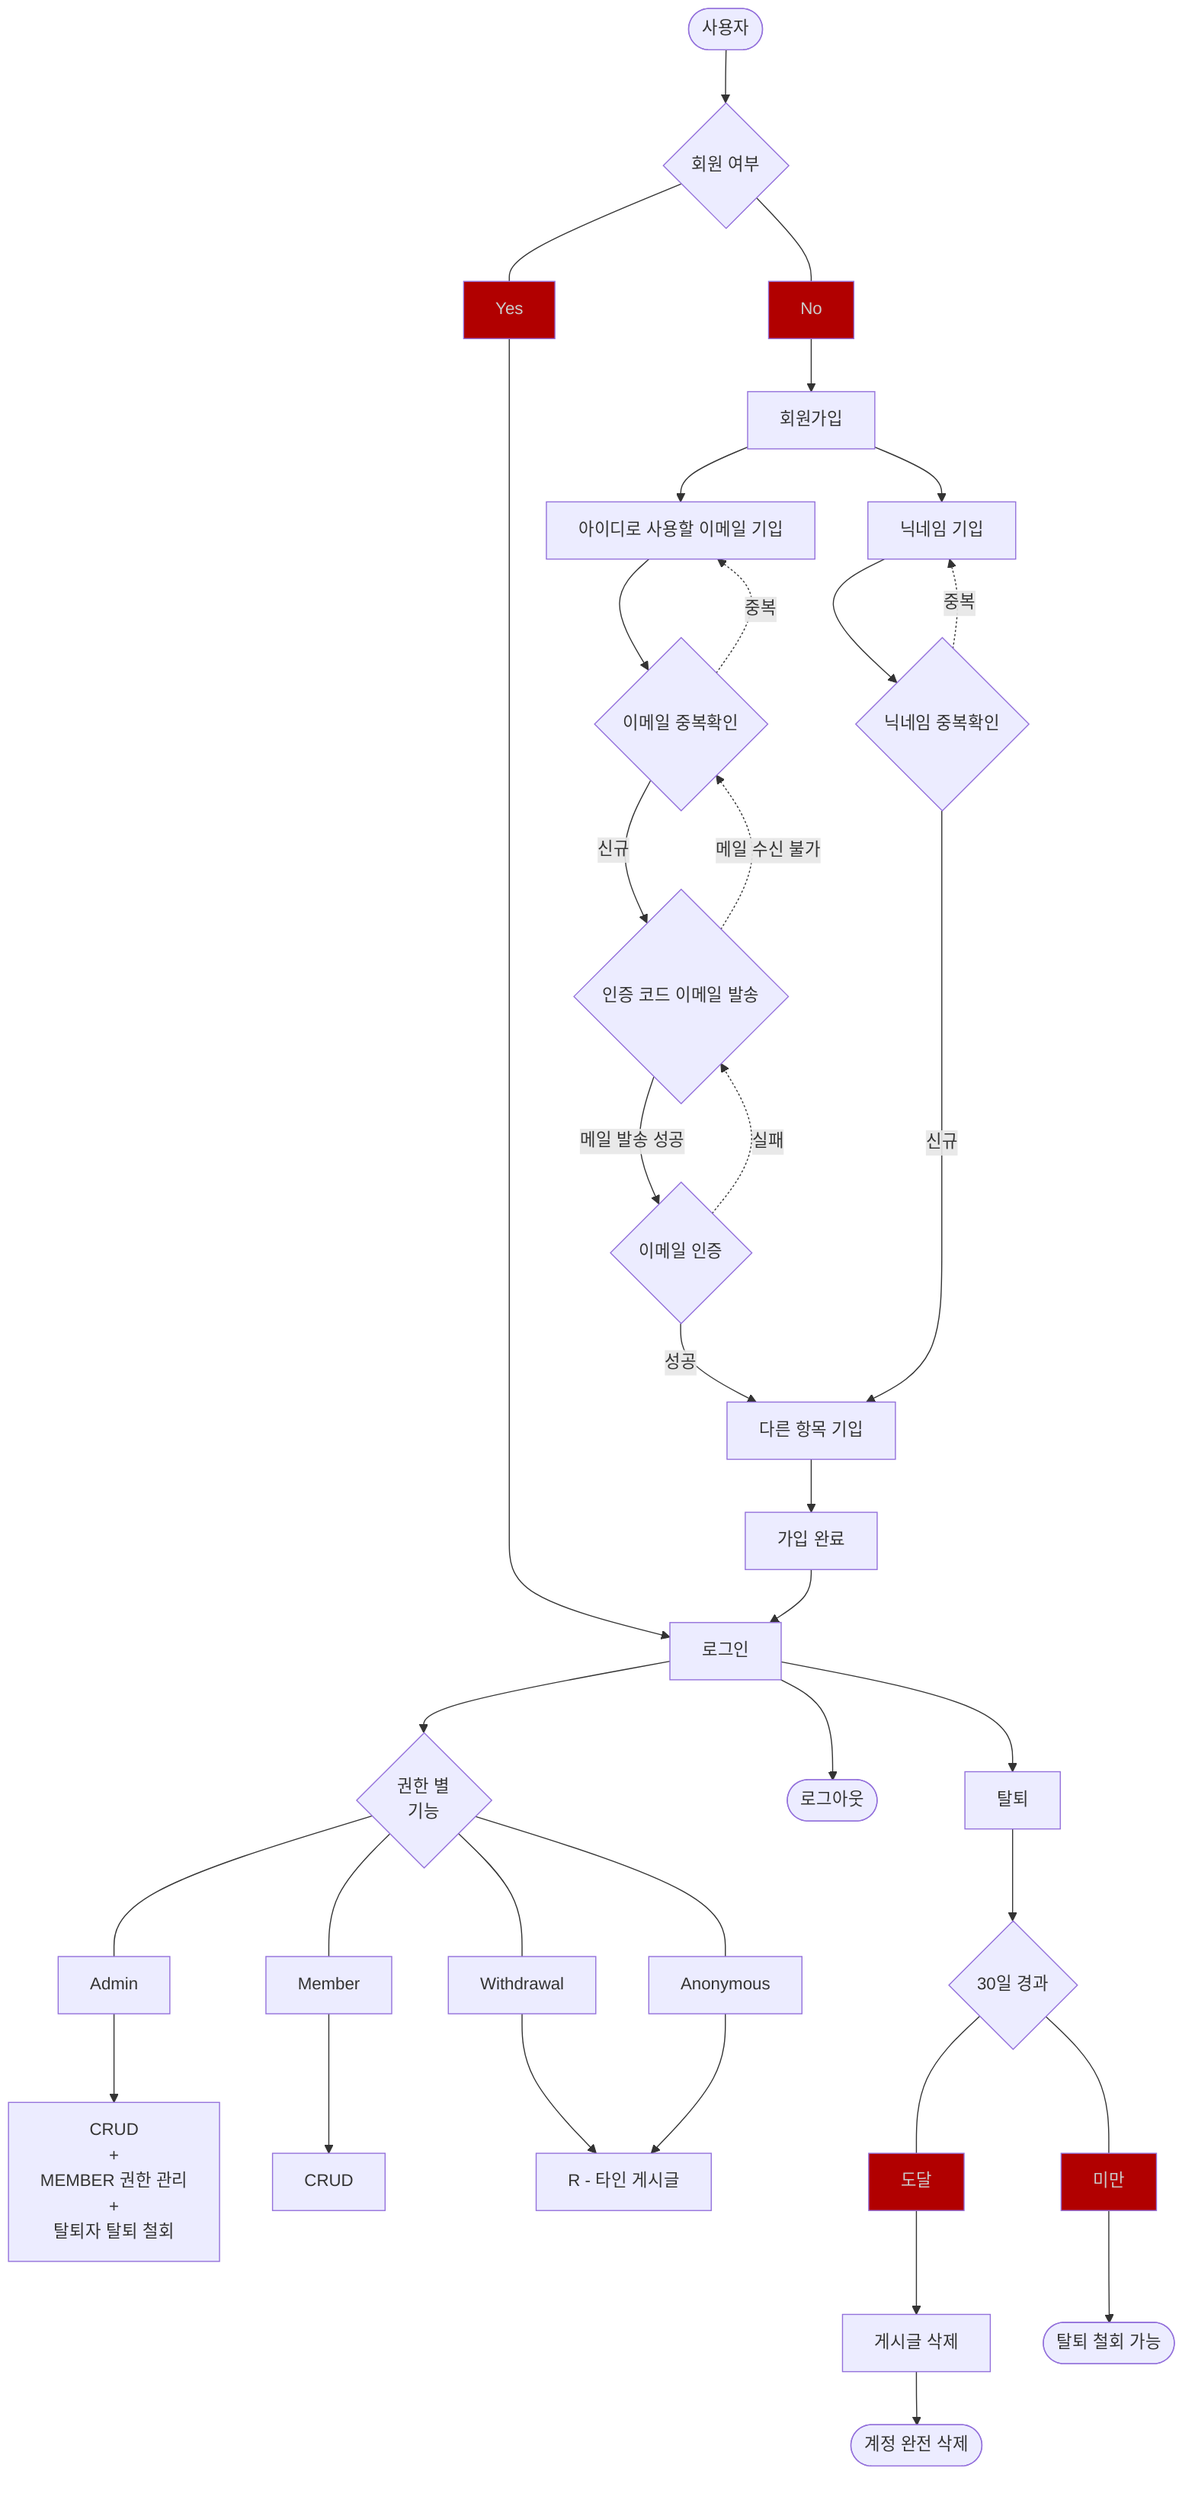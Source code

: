flowchart TB
    classDef red color:#cbcdcc,fill:#b10000;

    A([사용자]) --> B{회원 여부}

    B ---Yes:::red---------> C[로그인]
    C --> G{권한 별<br>기능}
    G ---Admin--> G1[CRUD<br>+<br>MEMBER 권한 관리<br>+<br>탈퇴자 탈퇴 철회]
    G ---Member--> G2[CRUD]
    G ---Withdrawal--> G3[R - 타인 게시글]
    G ---Anonymous--> G3[R - 타인 게시글]
    C --> E([로그아웃])
    C --> F[탈퇴] --> F1{30일 경과} 
    F1 ---도달:::red--> F2[게시글 삭제] --> F3([계정 완전 삭제])
    F1 ---미만:::red--> F4([탈퇴 철회 가능])

    B ---No:::red--> D[회원가입] 
    D --> D1[아이디로 사용할 이메일 기입]
    D1 --> D11{이메일 중복확인}
    D11 -.->|중복| D1
    D11 -->|신규| D2{인증 코드 이메일 발송}
    D2 -.->|메일 수신 불가| D11
    D2 -->|메일 발송 성공| D22{이메일 인증}
    D22 -.->|실패| D2
    D22 -->|성공| D4[다른 항목 기입]


    D --> D3[닉네임 기입]
    D3 --> D33{닉네임 중복확인}
    D33 -.->|중복| D3
    D33 ---->|신규| D4
    D4 --> D5[가입 완료]
    D5 --> C